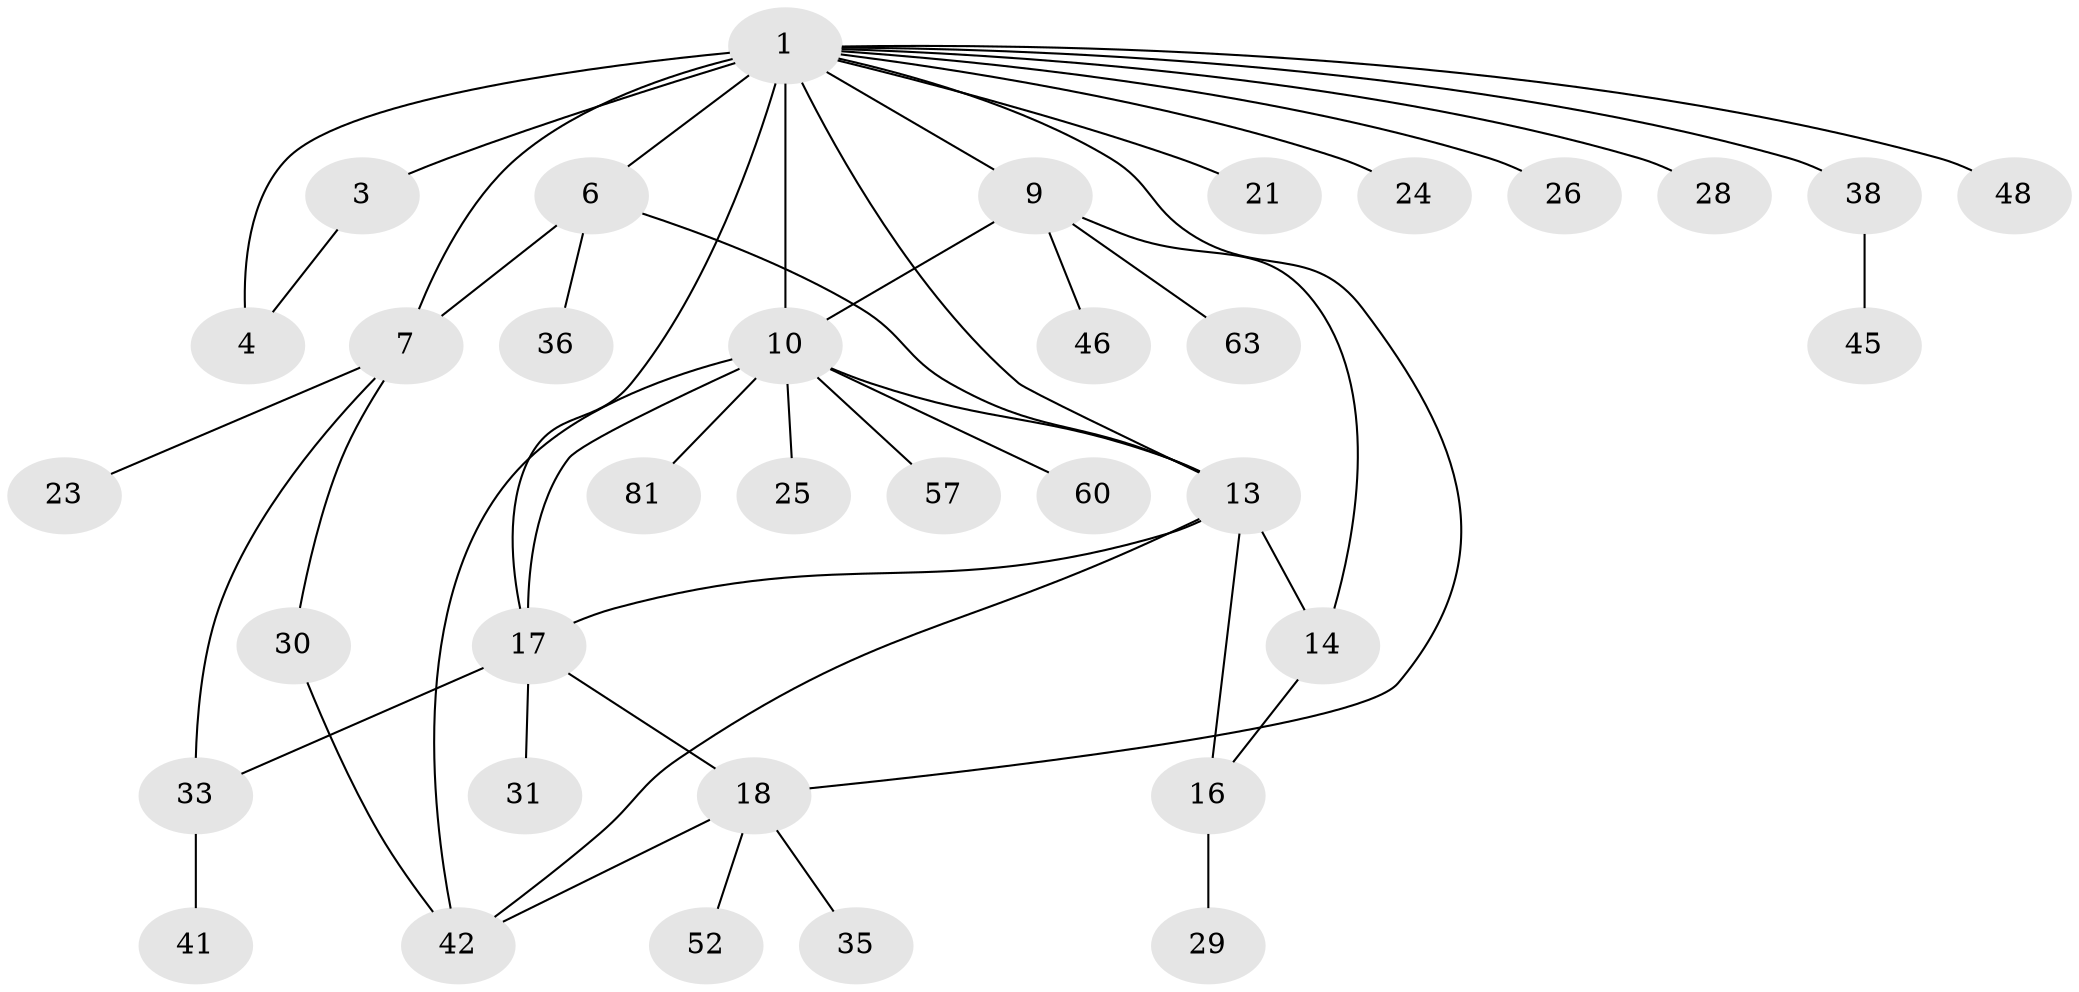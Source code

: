 // original degree distribution, {7: 0.03409090909090909, 12: 0.011363636363636364, 4: 0.09090909090909091, 5: 0.022727272727272728, 8: 0.022727272727272728, 6: 0.045454545454545456, 9: 0.03409090909090909, 10: 0.011363636363636364, 1: 0.5795454545454546, 2: 0.13636363636363635, 3: 0.011363636363636364}
// Generated by graph-tools (version 1.1) at 2025/19/03/04/25 18:19:44]
// undirected, 35 vertices, 48 edges
graph export_dot {
graph [start="1"]
  node [color=gray90,style=filled];
  1 [super="+22+11+2"];
  3 [super="+56"];
  4 [super="+53+50"];
  6 [super="+8+79"];
  7 [super="+54"];
  9;
  10 [super="+12"];
  13 [super="+15"];
  14;
  16 [super="+32+69+85+62+51"];
  17 [super="+19+61"];
  18 [super="+20"];
  21;
  23;
  24 [super="+34"];
  25;
  26;
  28;
  29 [super="+71"];
  30 [super="+87"];
  31;
  33 [super="+70"];
  35;
  36;
  38;
  41 [super="+78"];
  42 [super="+77+58"];
  45;
  46 [super="+83"];
  48;
  52 [super="+68"];
  57 [super="+67"];
  60;
  63;
  81;
  1 -- 3 [weight=2];
  1 -- 4 [weight=2];
  1 -- 13;
  1 -- 21;
  1 -- 6 [weight=3];
  1 -- 7 [weight=2];
  1 -- 9;
  1 -- 10 [weight=3];
  1 -- 38;
  1 -- 48;
  1 -- 17;
  1 -- 18;
  1 -- 24;
  1 -- 26;
  1 -- 28;
  3 -- 4;
  6 -- 7 [weight=2];
  6 -- 36;
  6 -- 13;
  7 -- 23;
  7 -- 30;
  7 -- 33;
  9 -- 10 [weight=2];
  9 -- 14;
  9 -- 46;
  9 -- 63;
  10 -- 25;
  10 -- 42;
  10 -- 13;
  10 -- 81;
  10 -- 17;
  10 -- 57;
  10 -- 60;
  13 -- 14 [weight=2];
  13 -- 16 [weight=2];
  13 -- 42;
  13 -- 17;
  14 -- 16;
  16 -- 29;
  17 -- 18 [weight=4];
  17 -- 33;
  17 -- 31;
  18 -- 35;
  18 -- 52;
  18 -- 42;
  30 -- 42;
  33 -- 41;
  38 -- 45;
}
